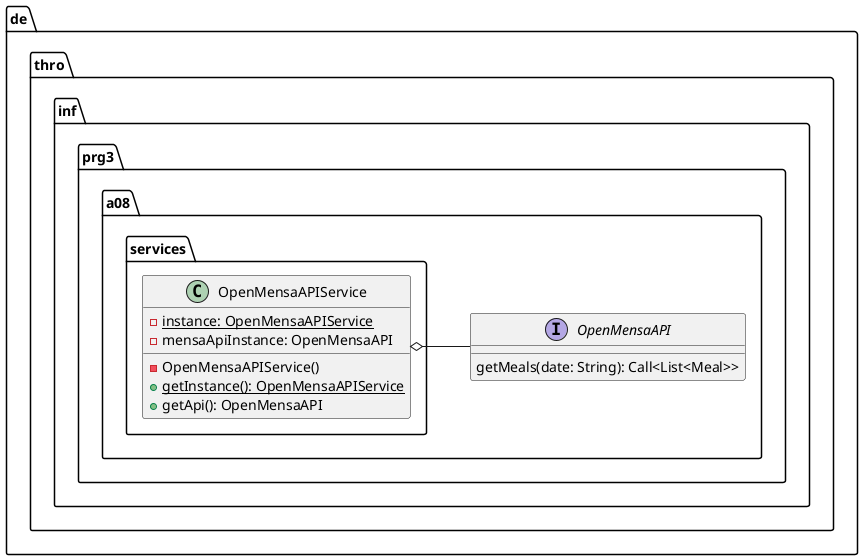 @startuml OpenMensaAPIService

left to right direction

package de.thro.inf.prg3.a08 {

    interface OpenMensaAPI {
        getMeals(date: String): Call<List<Meal>>
    }

    package services {
        class OpenMensaAPIService {
            -{static} instance: OpenMensaAPIService
            -mensaApiInstance: OpenMensaAPI
            -OpenMensaAPIService()
            +{static} getInstance(): OpenMensaAPIService
            +getApi(): OpenMensaAPI
        }
    }

    OpenMensaAPIService o-- OpenMensaAPI
}

@enduml
